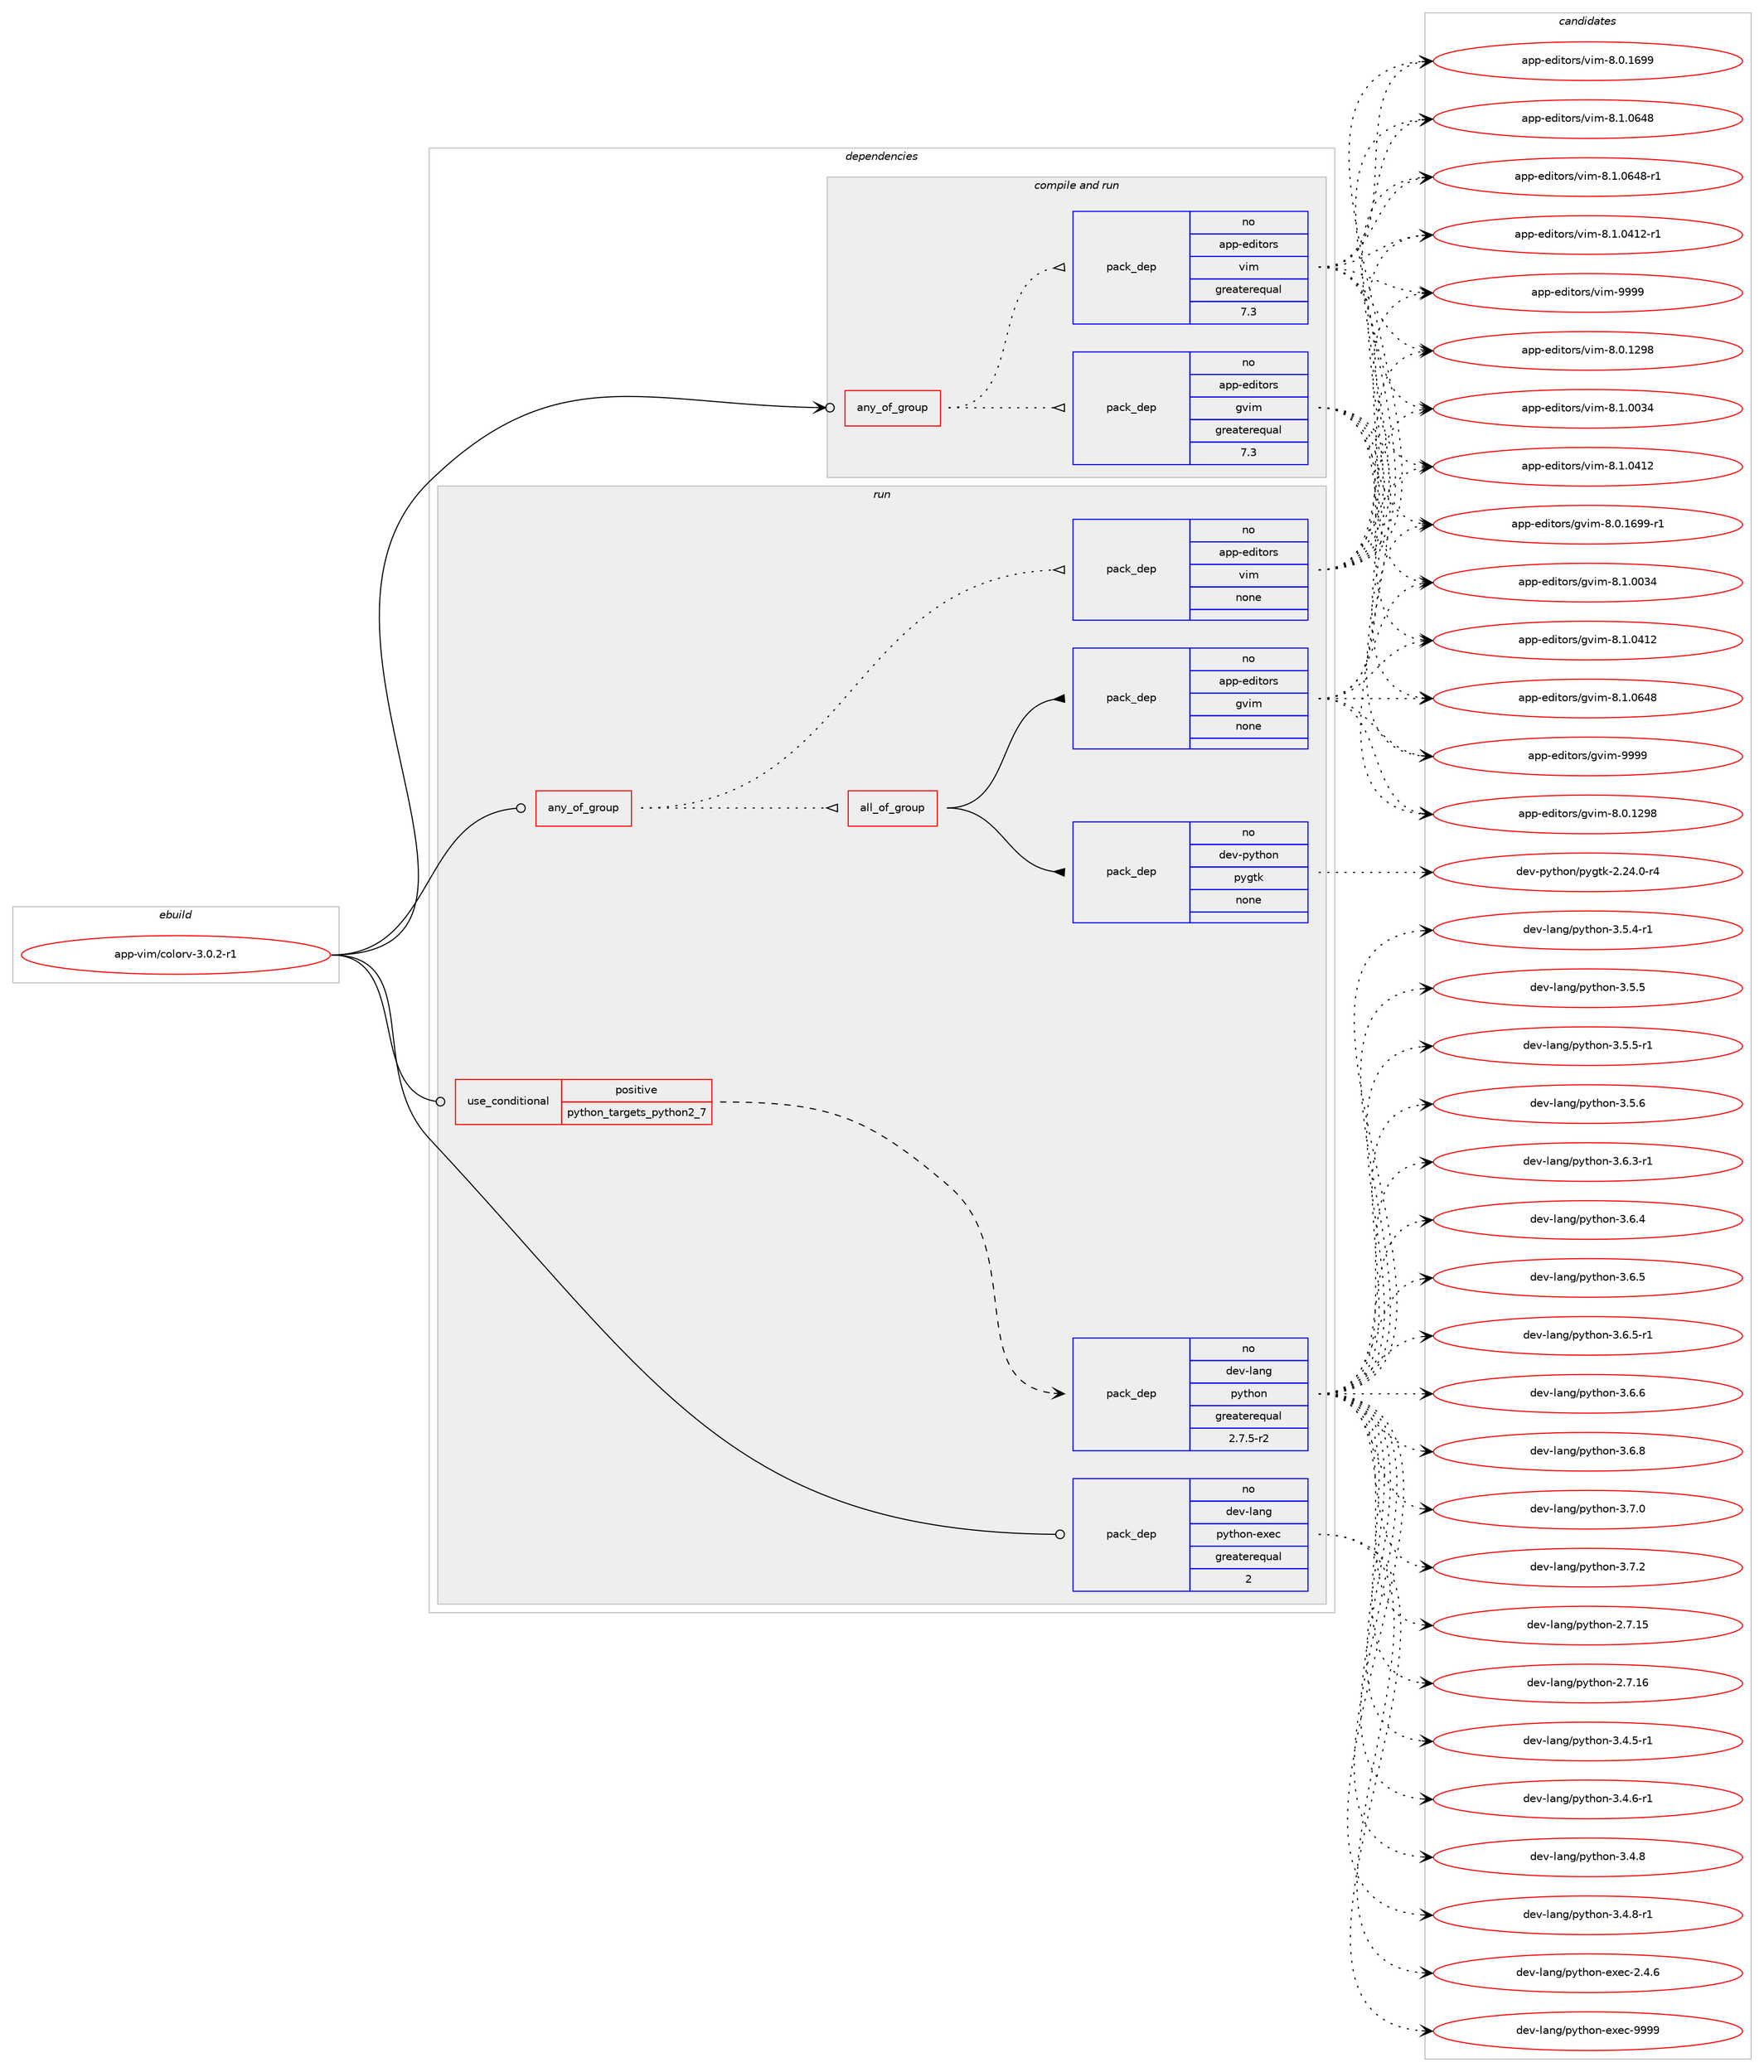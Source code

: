 digraph prolog {

# *************
# Graph options
# *************

newrank=true;
concentrate=true;
compound=true;
graph [rankdir=LR,fontname=Helvetica,fontsize=10,ranksep=1.5];#, ranksep=2.5, nodesep=0.2];
edge  [arrowhead=vee];
node  [fontname=Helvetica,fontsize=10];

# **********
# The ebuild
# **********

subgraph cluster_leftcol {
color=gray;
rank=same;
label=<<i>ebuild</i>>;
id [label="app-vim/colorv-3.0.2-r1", color=red, width=4, href="../app-vim/colorv-3.0.2-r1.svg"];
}

# ****************
# The dependencies
# ****************

subgraph cluster_midcol {
color=gray;
label=<<i>dependencies</i>>;
subgraph cluster_compile {
fillcolor="#eeeeee";
style=filled;
label=<<i>compile</i>>;
}
subgraph cluster_compileandrun {
fillcolor="#eeeeee";
style=filled;
label=<<i>compile and run</i>>;
subgraph any20067 {
dependency1313974 [label=<<TABLE BORDER="0" CELLBORDER="1" CELLSPACING="0" CELLPADDING="4"><TR><TD CELLPADDING="10">any_of_group</TD></TR></TABLE>>, shape=none, color=red];subgraph pack936993 {
dependency1313975 [label=<<TABLE BORDER="0" CELLBORDER="1" CELLSPACING="0" CELLPADDING="4" WIDTH="220"><TR><TD ROWSPAN="6" CELLPADDING="30">pack_dep</TD></TR><TR><TD WIDTH="110">no</TD></TR><TR><TD>app-editors</TD></TR><TR><TD>vim</TD></TR><TR><TD>greaterequal</TD></TR><TR><TD>7.3</TD></TR></TABLE>>, shape=none, color=blue];
}
dependency1313974:e -> dependency1313975:w [weight=20,style="dotted",arrowhead="oinv"];
subgraph pack936994 {
dependency1313976 [label=<<TABLE BORDER="0" CELLBORDER="1" CELLSPACING="0" CELLPADDING="4" WIDTH="220"><TR><TD ROWSPAN="6" CELLPADDING="30">pack_dep</TD></TR><TR><TD WIDTH="110">no</TD></TR><TR><TD>app-editors</TD></TR><TR><TD>gvim</TD></TR><TR><TD>greaterequal</TD></TR><TR><TD>7.3</TD></TR></TABLE>>, shape=none, color=blue];
}
dependency1313974:e -> dependency1313976:w [weight=20,style="dotted",arrowhead="oinv"];
}
id:e -> dependency1313974:w [weight=20,style="solid",arrowhead="odotvee"];
}
subgraph cluster_run {
fillcolor="#eeeeee";
style=filled;
label=<<i>run</i>>;
subgraph any20068 {
dependency1313977 [label=<<TABLE BORDER="0" CELLBORDER="1" CELLSPACING="0" CELLPADDING="4"><TR><TD CELLPADDING="10">any_of_group</TD></TR></TABLE>>, shape=none, color=red];subgraph pack936995 {
dependency1313978 [label=<<TABLE BORDER="0" CELLBORDER="1" CELLSPACING="0" CELLPADDING="4" WIDTH="220"><TR><TD ROWSPAN="6" CELLPADDING="30">pack_dep</TD></TR><TR><TD WIDTH="110">no</TD></TR><TR><TD>app-editors</TD></TR><TR><TD>vim</TD></TR><TR><TD>none</TD></TR><TR><TD></TD></TR></TABLE>>, shape=none, color=blue];
}
dependency1313977:e -> dependency1313978:w [weight=20,style="dotted",arrowhead="oinv"];
subgraph all552 {
dependency1313979 [label=<<TABLE BORDER="0" CELLBORDER="1" CELLSPACING="0" CELLPADDING="4"><TR><TD CELLPADDING="10">all_of_group</TD></TR></TABLE>>, shape=none, color=red];subgraph pack936996 {
dependency1313980 [label=<<TABLE BORDER="0" CELLBORDER="1" CELLSPACING="0" CELLPADDING="4" WIDTH="220"><TR><TD ROWSPAN="6" CELLPADDING="30">pack_dep</TD></TR><TR><TD WIDTH="110">no</TD></TR><TR><TD>app-editors</TD></TR><TR><TD>gvim</TD></TR><TR><TD>none</TD></TR><TR><TD></TD></TR></TABLE>>, shape=none, color=blue];
}
dependency1313979:e -> dependency1313980:w [weight=20,style="solid",arrowhead="inv"];
subgraph pack936997 {
dependency1313981 [label=<<TABLE BORDER="0" CELLBORDER="1" CELLSPACING="0" CELLPADDING="4" WIDTH="220"><TR><TD ROWSPAN="6" CELLPADDING="30">pack_dep</TD></TR><TR><TD WIDTH="110">no</TD></TR><TR><TD>dev-python</TD></TR><TR><TD>pygtk</TD></TR><TR><TD>none</TD></TR><TR><TD></TD></TR></TABLE>>, shape=none, color=blue];
}
dependency1313979:e -> dependency1313981:w [weight=20,style="solid",arrowhead="inv"];
}
dependency1313977:e -> dependency1313979:w [weight=20,style="dotted",arrowhead="oinv"];
}
id:e -> dependency1313977:w [weight=20,style="solid",arrowhead="odot"];
subgraph cond356365 {
dependency1313982 [label=<<TABLE BORDER="0" CELLBORDER="1" CELLSPACING="0" CELLPADDING="4"><TR><TD ROWSPAN="3" CELLPADDING="10">use_conditional</TD></TR><TR><TD>positive</TD></TR><TR><TD>python_targets_python2_7</TD></TR></TABLE>>, shape=none, color=red];
subgraph pack936998 {
dependency1313983 [label=<<TABLE BORDER="0" CELLBORDER="1" CELLSPACING="0" CELLPADDING="4" WIDTH="220"><TR><TD ROWSPAN="6" CELLPADDING="30">pack_dep</TD></TR><TR><TD WIDTH="110">no</TD></TR><TR><TD>dev-lang</TD></TR><TR><TD>python</TD></TR><TR><TD>greaterequal</TD></TR><TR><TD>2.7.5-r2</TD></TR></TABLE>>, shape=none, color=blue];
}
dependency1313982:e -> dependency1313983:w [weight=20,style="dashed",arrowhead="vee"];
}
id:e -> dependency1313982:w [weight=20,style="solid",arrowhead="odot"];
subgraph pack936999 {
dependency1313984 [label=<<TABLE BORDER="0" CELLBORDER="1" CELLSPACING="0" CELLPADDING="4" WIDTH="220"><TR><TD ROWSPAN="6" CELLPADDING="30">pack_dep</TD></TR><TR><TD WIDTH="110">no</TD></TR><TR><TD>dev-lang</TD></TR><TR><TD>python-exec</TD></TR><TR><TD>greaterequal</TD></TR><TR><TD>2</TD></TR></TABLE>>, shape=none, color=blue];
}
id:e -> dependency1313984:w [weight=20,style="solid",arrowhead="odot"];
}
}

# **************
# The candidates
# **************

subgraph cluster_choices {
rank=same;
color=gray;
label=<<i>candidates</i>>;

subgraph choice936993 {
color=black;
nodesep=1;
choice971121124510110010511611111411547118105109455646484649505756 [label="app-editors/vim-8.0.1298", color=red, width=4,href="../app-editors/vim-8.0.1298.svg"];
choice971121124510110010511611111411547118105109455646484649545757 [label="app-editors/vim-8.0.1699", color=red, width=4,href="../app-editors/vim-8.0.1699.svg"];
choice971121124510110010511611111411547118105109455646494648485152 [label="app-editors/vim-8.1.0034", color=red, width=4,href="../app-editors/vim-8.1.0034.svg"];
choice971121124510110010511611111411547118105109455646494648524950 [label="app-editors/vim-8.1.0412", color=red, width=4,href="../app-editors/vim-8.1.0412.svg"];
choice9711211245101100105116111114115471181051094556464946485249504511449 [label="app-editors/vim-8.1.0412-r1", color=red, width=4,href="../app-editors/vim-8.1.0412-r1.svg"];
choice971121124510110010511611111411547118105109455646494648545256 [label="app-editors/vim-8.1.0648", color=red, width=4,href="../app-editors/vim-8.1.0648.svg"];
choice9711211245101100105116111114115471181051094556464946485452564511449 [label="app-editors/vim-8.1.0648-r1", color=red, width=4,href="../app-editors/vim-8.1.0648-r1.svg"];
choice9711211245101100105116111114115471181051094557575757 [label="app-editors/vim-9999", color=red, width=4,href="../app-editors/vim-9999.svg"];
dependency1313975:e -> choice971121124510110010511611111411547118105109455646484649505756:w [style=dotted,weight="100"];
dependency1313975:e -> choice971121124510110010511611111411547118105109455646484649545757:w [style=dotted,weight="100"];
dependency1313975:e -> choice971121124510110010511611111411547118105109455646494648485152:w [style=dotted,weight="100"];
dependency1313975:e -> choice971121124510110010511611111411547118105109455646494648524950:w [style=dotted,weight="100"];
dependency1313975:e -> choice9711211245101100105116111114115471181051094556464946485249504511449:w [style=dotted,weight="100"];
dependency1313975:e -> choice971121124510110010511611111411547118105109455646494648545256:w [style=dotted,weight="100"];
dependency1313975:e -> choice9711211245101100105116111114115471181051094556464946485452564511449:w [style=dotted,weight="100"];
dependency1313975:e -> choice9711211245101100105116111114115471181051094557575757:w [style=dotted,weight="100"];
}
subgraph choice936994 {
color=black;
nodesep=1;
choice971121124510110010511611111411547103118105109455646484649505756 [label="app-editors/gvim-8.0.1298", color=red, width=4,href="../app-editors/gvim-8.0.1298.svg"];
choice9711211245101100105116111114115471031181051094556464846495457574511449 [label="app-editors/gvim-8.0.1699-r1", color=red, width=4,href="../app-editors/gvim-8.0.1699-r1.svg"];
choice971121124510110010511611111411547103118105109455646494648485152 [label="app-editors/gvim-8.1.0034", color=red, width=4,href="../app-editors/gvim-8.1.0034.svg"];
choice971121124510110010511611111411547103118105109455646494648524950 [label="app-editors/gvim-8.1.0412", color=red, width=4,href="../app-editors/gvim-8.1.0412.svg"];
choice971121124510110010511611111411547103118105109455646494648545256 [label="app-editors/gvim-8.1.0648", color=red, width=4,href="../app-editors/gvim-8.1.0648.svg"];
choice9711211245101100105116111114115471031181051094557575757 [label="app-editors/gvim-9999", color=red, width=4,href="../app-editors/gvim-9999.svg"];
dependency1313976:e -> choice971121124510110010511611111411547103118105109455646484649505756:w [style=dotted,weight="100"];
dependency1313976:e -> choice9711211245101100105116111114115471031181051094556464846495457574511449:w [style=dotted,weight="100"];
dependency1313976:e -> choice971121124510110010511611111411547103118105109455646494648485152:w [style=dotted,weight="100"];
dependency1313976:e -> choice971121124510110010511611111411547103118105109455646494648524950:w [style=dotted,weight="100"];
dependency1313976:e -> choice971121124510110010511611111411547103118105109455646494648545256:w [style=dotted,weight="100"];
dependency1313976:e -> choice9711211245101100105116111114115471031181051094557575757:w [style=dotted,weight="100"];
}
subgraph choice936995 {
color=black;
nodesep=1;
choice971121124510110010511611111411547118105109455646484649505756 [label="app-editors/vim-8.0.1298", color=red, width=4,href="../app-editors/vim-8.0.1298.svg"];
choice971121124510110010511611111411547118105109455646484649545757 [label="app-editors/vim-8.0.1699", color=red, width=4,href="../app-editors/vim-8.0.1699.svg"];
choice971121124510110010511611111411547118105109455646494648485152 [label="app-editors/vim-8.1.0034", color=red, width=4,href="../app-editors/vim-8.1.0034.svg"];
choice971121124510110010511611111411547118105109455646494648524950 [label="app-editors/vim-8.1.0412", color=red, width=4,href="../app-editors/vim-8.1.0412.svg"];
choice9711211245101100105116111114115471181051094556464946485249504511449 [label="app-editors/vim-8.1.0412-r1", color=red, width=4,href="../app-editors/vim-8.1.0412-r1.svg"];
choice971121124510110010511611111411547118105109455646494648545256 [label="app-editors/vim-8.1.0648", color=red, width=4,href="../app-editors/vim-8.1.0648.svg"];
choice9711211245101100105116111114115471181051094556464946485452564511449 [label="app-editors/vim-8.1.0648-r1", color=red, width=4,href="../app-editors/vim-8.1.0648-r1.svg"];
choice9711211245101100105116111114115471181051094557575757 [label="app-editors/vim-9999", color=red, width=4,href="../app-editors/vim-9999.svg"];
dependency1313978:e -> choice971121124510110010511611111411547118105109455646484649505756:w [style=dotted,weight="100"];
dependency1313978:e -> choice971121124510110010511611111411547118105109455646484649545757:w [style=dotted,weight="100"];
dependency1313978:e -> choice971121124510110010511611111411547118105109455646494648485152:w [style=dotted,weight="100"];
dependency1313978:e -> choice971121124510110010511611111411547118105109455646494648524950:w [style=dotted,weight="100"];
dependency1313978:e -> choice9711211245101100105116111114115471181051094556464946485249504511449:w [style=dotted,weight="100"];
dependency1313978:e -> choice971121124510110010511611111411547118105109455646494648545256:w [style=dotted,weight="100"];
dependency1313978:e -> choice9711211245101100105116111114115471181051094556464946485452564511449:w [style=dotted,weight="100"];
dependency1313978:e -> choice9711211245101100105116111114115471181051094557575757:w [style=dotted,weight="100"];
}
subgraph choice936996 {
color=black;
nodesep=1;
choice971121124510110010511611111411547103118105109455646484649505756 [label="app-editors/gvim-8.0.1298", color=red, width=4,href="../app-editors/gvim-8.0.1298.svg"];
choice9711211245101100105116111114115471031181051094556464846495457574511449 [label="app-editors/gvim-8.0.1699-r1", color=red, width=4,href="../app-editors/gvim-8.0.1699-r1.svg"];
choice971121124510110010511611111411547103118105109455646494648485152 [label="app-editors/gvim-8.1.0034", color=red, width=4,href="../app-editors/gvim-8.1.0034.svg"];
choice971121124510110010511611111411547103118105109455646494648524950 [label="app-editors/gvim-8.1.0412", color=red, width=4,href="../app-editors/gvim-8.1.0412.svg"];
choice971121124510110010511611111411547103118105109455646494648545256 [label="app-editors/gvim-8.1.0648", color=red, width=4,href="../app-editors/gvim-8.1.0648.svg"];
choice9711211245101100105116111114115471031181051094557575757 [label="app-editors/gvim-9999", color=red, width=4,href="../app-editors/gvim-9999.svg"];
dependency1313980:e -> choice971121124510110010511611111411547103118105109455646484649505756:w [style=dotted,weight="100"];
dependency1313980:e -> choice9711211245101100105116111114115471031181051094556464846495457574511449:w [style=dotted,weight="100"];
dependency1313980:e -> choice971121124510110010511611111411547103118105109455646494648485152:w [style=dotted,weight="100"];
dependency1313980:e -> choice971121124510110010511611111411547103118105109455646494648524950:w [style=dotted,weight="100"];
dependency1313980:e -> choice971121124510110010511611111411547103118105109455646494648545256:w [style=dotted,weight="100"];
dependency1313980:e -> choice9711211245101100105116111114115471031181051094557575757:w [style=dotted,weight="100"];
}
subgraph choice936997 {
color=black;
nodesep=1;
choice1001011184511212111610411111047112121103116107455046505246484511452 [label="dev-python/pygtk-2.24.0-r4", color=red, width=4,href="../dev-python/pygtk-2.24.0-r4.svg"];
dependency1313981:e -> choice1001011184511212111610411111047112121103116107455046505246484511452:w [style=dotted,weight="100"];
}
subgraph choice936998 {
color=black;
nodesep=1;
choice10010111845108971101034711212111610411111045504655464953 [label="dev-lang/python-2.7.15", color=red, width=4,href="../dev-lang/python-2.7.15.svg"];
choice10010111845108971101034711212111610411111045504655464954 [label="dev-lang/python-2.7.16", color=red, width=4,href="../dev-lang/python-2.7.16.svg"];
choice1001011184510897110103471121211161041111104551465246534511449 [label="dev-lang/python-3.4.5-r1", color=red, width=4,href="../dev-lang/python-3.4.5-r1.svg"];
choice1001011184510897110103471121211161041111104551465246544511449 [label="dev-lang/python-3.4.6-r1", color=red, width=4,href="../dev-lang/python-3.4.6-r1.svg"];
choice100101118451089711010347112121116104111110455146524656 [label="dev-lang/python-3.4.8", color=red, width=4,href="../dev-lang/python-3.4.8.svg"];
choice1001011184510897110103471121211161041111104551465246564511449 [label="dev-lang/python-3.4.8-r1", color=red, width=4,href="../dev-lang/python-3.4.8-r1.svg"];
choice1001011184510897110103471121211161041111104551465346524511449 [label="dev-lang/python-3.5.4-r1", color=red, width=4,href="../dev-lang/python-3.5.4-r1.svg"];
choice100101118451089711010347112121116104111110455146534653 [label="dev-lang/python-3.5.5", color=red, width=4,href="../dev-lang/python-3.5.5.svg"];
choice1001011184510897110103471121211161041111104551465346534511449 [label="dev-lang/python-3.5.5-r1", color=red, width=4,href="../dev-lang/python-3.5.5-r1.svg"];
choice100101118451089711010347112121116104111110455146534654 [label="dev-lang/python-3.5.6", color=red, width=4,href="../dev-lang/python-3.5.6.svg"];
choice1001011184510897110103471121211161041111104551465446514511449 [label="dev-lang/python-3.6.3-r1", color=red, width=4,href="../dev-lang/python-3.6.3-r1.svg"];
choice100101118451089711010347112121116104111110455146544652 [label="dev-lang/python-3.6.4", color=red, width=4,href="../dev-lang/python-3.6.4.svg"];
choice100101118451089711010347112121116104111110455146544653 [label="dev-lang/python-3.6.5", color=red, width=4,href="../dev-lang/python-3.6.5.svg"];
choice1001011184510897110103471121211161041111104551465446534511449 [label="dev-lang/python-3.6.5-r1", color=red, width=4,href="../dev-lang/python-3.6.5-r1.svg"];
choice100101118451089711010347112121116104111110455146544654 [label="dev-lang/python-3.6.6", color=red, width=4,href="../dev-lang/python-3.6.6.svg"];
choice100101118451089711010347112121116104111110455146544656 [label="dev-lang/python-3.6.8", color=red, width=4,href="../dev-lang/python-3.6.8.svg"];
choice100101118451089711010347112121116104111110455146554648 [label="dev-lang/python-3.7.0", color=red, width=4,href="../dev-lang/python-3.7.0.svg"];
choice100101118451089711010347112121116104111110455146554650 [label="dev-lang/python-3.7.2", color=red, width=4,href="../dev-lang/python-3.7.2.svg"];
dependency1313983:e -> choice10010111845108971101034711212111610411111045504655464953:w [style=dotted,weight="100"];
dependency1313983:e -> choice10010111845108971101034711212111610411111045504655464954:w [style=dotted,weight="100"];
dependency1313983:e -> choice1001011184510897110103471121211161041111104551465246534511449:w [style=dotted,weight="100"];
dependency1313983:e -> choice1001011184510897110103471121211161041111104551465246544511449:w [style=dotted,weight="100"];
dependency1313983:e -> choice100101118451089711010347112121116104111110455146524656:w [style=dotted,weight="100"];
dependency1313983:e -> choice1001011184510897110103471121211161041111104551465246564511449:w [style=dotted,weight="100"];
dependency1313983:e -> choice1001011184510897110103471121211161041111104551465346524511449:w [style=dotted,weight="100"];
dependency1313983:e -> choice100101118451089711010347112121116104111110455146534653:w [style=dotted,weight="100"];
dependency1313983:e -> choice1001011184510897110103471121211161041111104551465346534511449:w [style=dotted,weight="100"];
dependency1313983:e -> choice100101118451089711010347112121116104111110455146534654:w [style=dotted,weight="100"];
dependency1313983:e -> choice1001011184510897110103471121211161041111104551465446514511449:w [style=dotted,weight="100"];
dependency1313983:e -> choice100101118451089711010347112121116104111110455146544652:w [style=dotted,weight="100"];
dependency1313983:e -> choice100101118451089711010347112121116104111110455146544653:w [style=dotted,weight="100"];
dependency1313983:e -> choice1001011184510897110103471121211161041111104551465446534511449:w [style=dotted,weight="100"];
dependency1313983:e -> choice100101118451089711010347112121116104111110455146544654:w [style=dotted,weight="100"];
dependency1313983:e -> choice100101118451089711010347112121116104111110455146544656:w [style=dotted,weight="100"];
dependency1313983:e -> choice100101118451089711010347112121116104111110455146554648:w [style=dotted,weight="100"];
dependency1313983:e -> choice100101118451089711010347112121116104111110455146554650:w [style=dotted,weight="100"];
}
subgraph choice936999 {
color=black;
nodesep=1;
choice1001011184510897110103471121211161041111104510112010199455046524654 [label="dev-lang/python-exec-2.4.6", color=red, width=4,href="../dev-lang/python-exec-2.4.6.svg"];
choice10010111845108971101034711212111610411111045101120101994557575757 [label="dev-lang/python-exec-9999", color=red, width=4,href="../dev-lang/python-exec-9999.svg"];
dependency1313984:e -> choice1001011184510897110103471121211161041111104510112010199455046524654:w [style=dotted,weight="100"];
dependency1313984:e -> choice10010111845108971101034711212111610411111045101120101994557575757:w [style=dotted,weight="100"];
}
}

}

